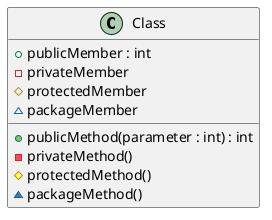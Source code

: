 @startuml

class Class {
    + publicMethod(parameter : int) : int
    - privateMethod()
    # protectedMethod()
    ~ packageMethod()
    + publicMember : int
    - privateMember
    # protectedMember
    ~ packageMember
}

@enduml

